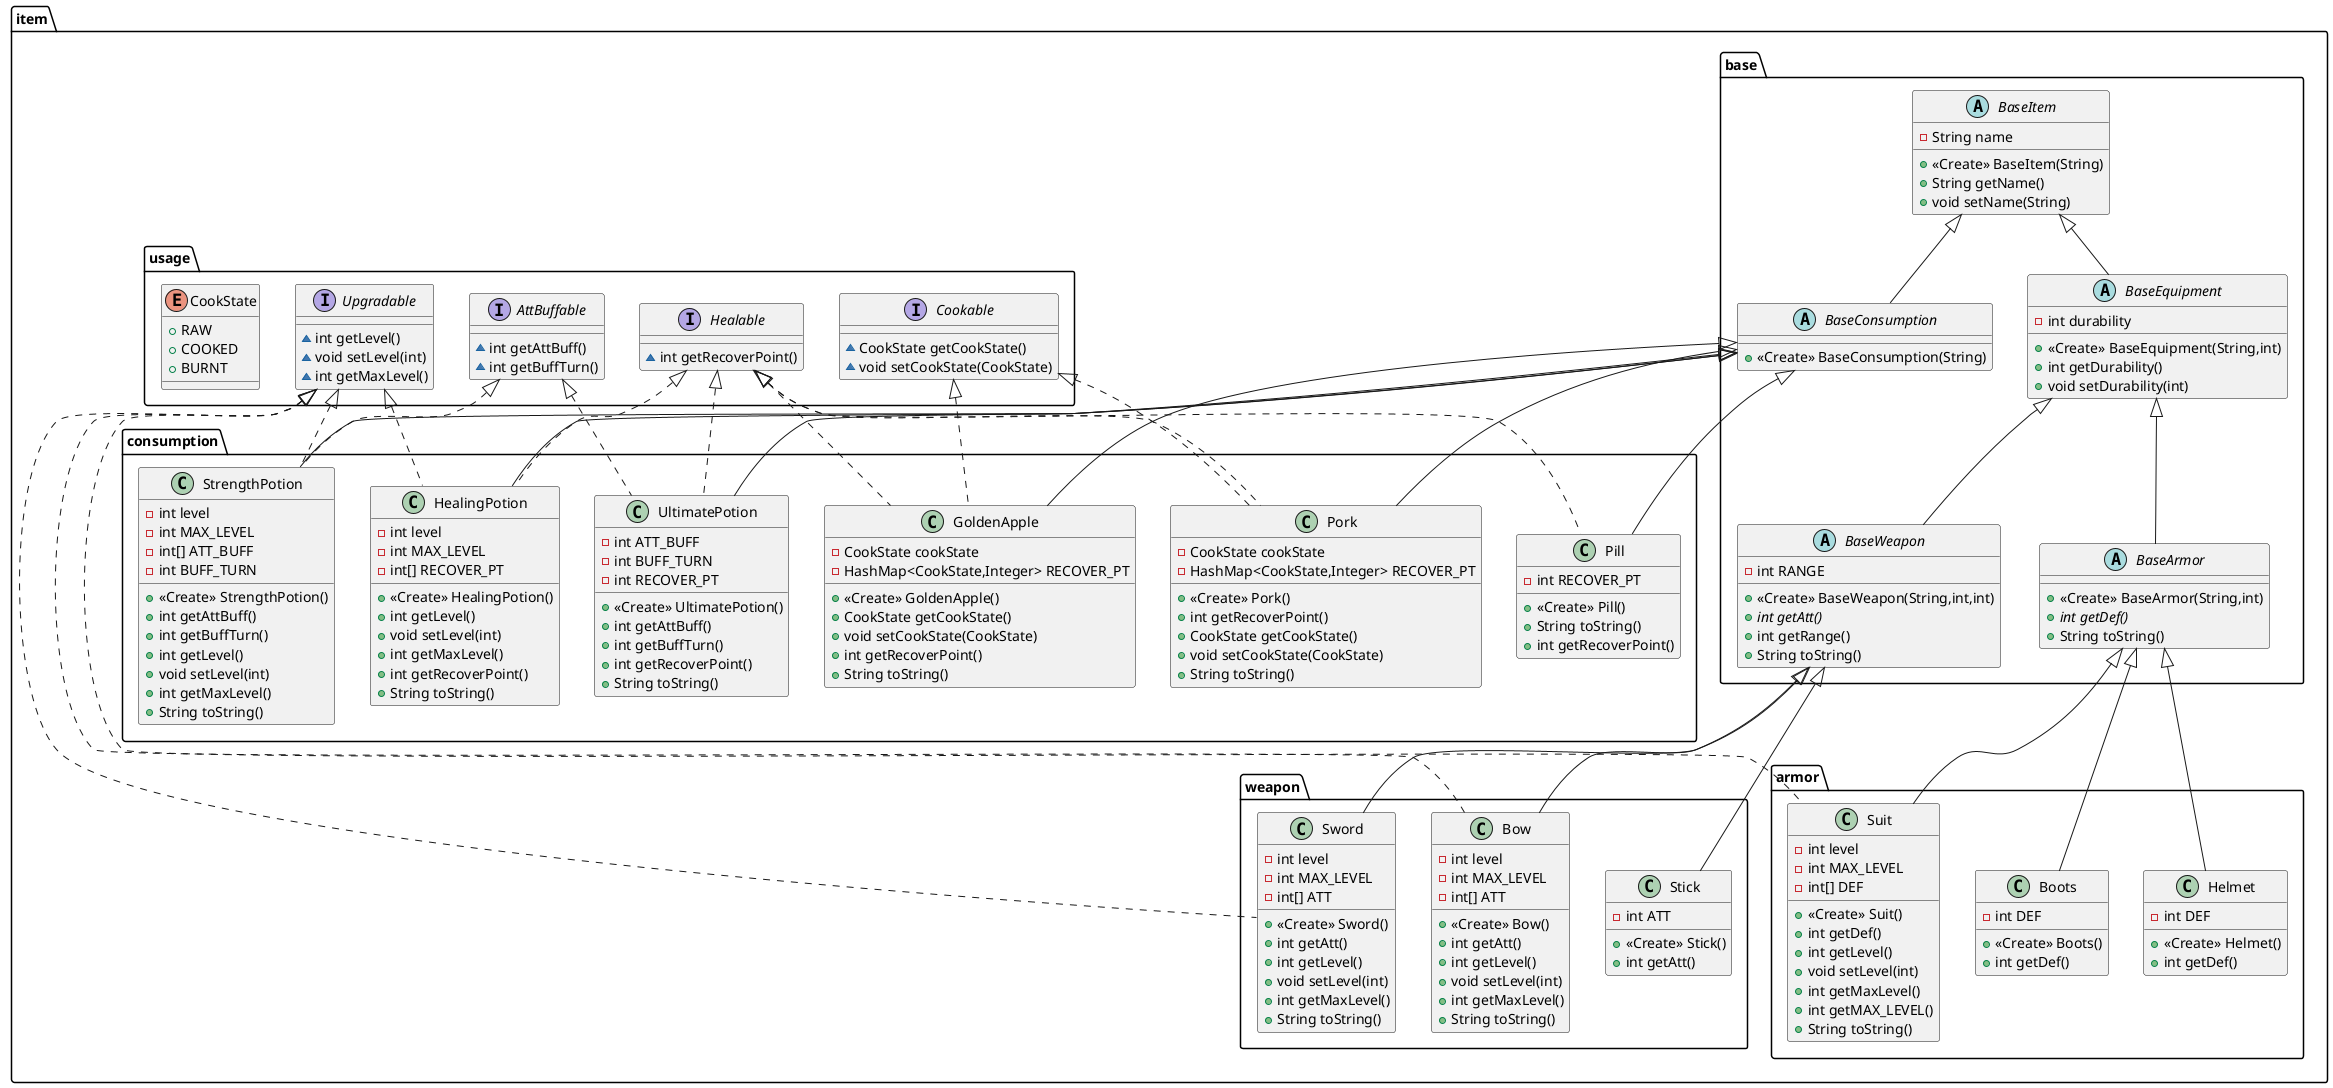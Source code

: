 @startuml
abstract class item.base.BaseConsumption {
+ <<Create>> BaseConsumption(String)
}
class item.consumption.Pork {
- CookState cookState
- HashMap<CookState,Integer> RECOVER_PT
+ <<Create>> Pork()
+ int getRecoverPoint()
+ CookState getCookState()
+ void setCookState(CookState)
+ String toString()
}
class item.consumption.GoldenApple {
- CookState cookState
- HashMap<CookState,Integer> RECOVER_PT
+ <<Create>> GoldenApple()
+ CookState getCookState()
+ void setCookState(CookState)
+ int getRecoverPoint()
+ String toString()
}
interface item.usage.Upgradable {
~ int getLevel()
~ void setLevel(int)
~ int getMaxLevel()
}
interface item.usage.AttBuffable {
~ int getAttBuff()
~ int getBuffTurn()
}
class item.consumption.StrengthPotion {
- int level
- int MAX_LEVEL
- int[] ATT_BUFF
- int BUFF_TURN
+ <<Create>> StrengthPotion()
+ int getAttBuff()
+ int getBuffTurn()
+ int getLevel()
+ void setLevel(int)
+ int getMaxLevel()
+ String toString()
}
class item.consumption.HealingPotion {
- int level
- int MAX_LEVEL
- int[] RECOVER_PT
+ <<Create>> HealingPotion()
+ int getLevel()
+ void setLevel(int)
+ int getMaxLevel()
+ int getRecoverPoint()
+ String toString()
}
interface item.usage.Healable {
~ int getRecoverPoint()
}
class item.weapon.Stick {
- int ATT
+ <<Create>> Stick()
+ int getAtt()
}
abstract class item.base.BaseItem {
- String name
+ <<Create>> BaseItem(String)
+ String getName()
+ void setName(String)
}
class item.weapon.Bow {
- int level
- int MAX_LEVEL
- int[] ATT
+ <<Create>> Bow()
+ int getAtt()
+ int getLevel()
+ void setLevel(int)
+ int getMaxLevel()
+ String toString()
}
class item.armor.Helmet {
- int DEF
+ <<Create>> Helmet()
+ int getDef()
}
abstract class item.base.BaseArmor {
+ <<Create>> BaseArmor(String,int)
+ {abstract}int getDef()
+ String toString()
}
class item.weapon.Sword {
- int level
- int MAX_LEVEL
- int[] ATT
+ <<Create>> Sword()
+ int getAtt()
+ int getLevel()
+ void setLevel(int)
+ int getMaxLevel()
+ String toString()
}
interface item.usage.Cookable {
~ CookState getCookState()
~ void setCookState(CookState)
}
abstract class item.base.BaseWeapon {
- int RANGE
+ <<Create>> BaseWeapon(String,int,int)
+ {abstract}int getAtt()
+ int getRange()
+ String toString()
}
abstract class item.base.BaseEquipment {
- int durability
+ <<Create>> BaseEquipment(String,int)
+ int getDurability()
+ void setDurability(int)
}
class item.armor.Boots {
- int DEF
+ <<Create>> Boots()
+ int getDef()
}
class item.consumption.Pill {
- int RECOVER_PT
+ <<Create>> Pill()
+ String toString()
+ int getRecoverPoint()
}
class item.consumption.UltimatePotion {
- int ATT_BUFF
- int BUFF_TURN
- int RECOVER_PT
+ <<Create>> UltimatePotion()
+ int getAttBuff()
+ int getBuffTurn()
+ int getRecoverPoint()
+ String toString()
}
enum item.usage.CookState {
+  RAW
+  COOKED
+  BURNT
}
class item.armor.Suit {
- int level
- int MAX_LEVEL
- int[] DEF
+ <<Create>> Suit()
+ int getDef()
+ int getLevel()
+ void setLevel(int)
+ int getMaxLevel()
+ int getMAX_LEVEL()
+ String toString()
}


item.base.BaseItem <|-- item.base.BaseConsumption
item.usage.Cookable <|.. item.consumption.Pork
item.usage.Healable <|.. item.consumption.Pork
item.base.BaseConsumption <|-- item.consumption.Pork
item.usage.Cookable <|.. item.consumption.GoldenApple
item.usage.Healable <|.. item.consumption.GoldenApple
item.base.BaseConsumption <|-- item.consumption.GoldenApple
item.usage.AttBuffable <|.. item.consumption.StrengthPotion
item.usage.Upgradable <|.. item.consumption.StrengthPotion
item.base.BaseConsumption <|-- item.consumption.StrengthPotion
item.usage.Healable <|.. item.consumption.HealingPotion
item.usage.Upgradable <|.. item.consumption.HealingPotion
item.base.BaseConsumption <|-- item.consumption.HealingPotion
item.base.BaseWeapon <|-- item.weapon.Stick
item.usage.Upgradable <|.. item.weapon.Bow
item.base.BaseWeapon <|-- item.weapon.Bow
item.base.BaseArmor <|-- item.armor.Helmet
item.base.BaseEquipment <|-- item.base.BaseArmor
item.usage.Upgradable <|.. item.weapon.Sword
item.base.BaseWeapon <|-- item.weapon.Sword
item.base.BaseEquipment <|-- item.base.BaseWeapon
item.base.BaseItem <|-- item.base.BaseEquipment
item.base.BaseArmor <|-- item.armor.Boots
item.usage.Healable <|.. item.consumption.Pill
item.base.BaseConsumption <|-- item.consumption.Pill
item.usage.AttBuffable <|.. item.consumption.UltimatePotion
item.usage.Healable <|.. item.consumption.UltimatePotion
item.base.BaseConsumption <|-- item.consumption.UltimatePotion
item.usage.Upgradable <|.. item.armor.Suit
item.base.BaseArmor <|-- item.armor.Suit
@enduml